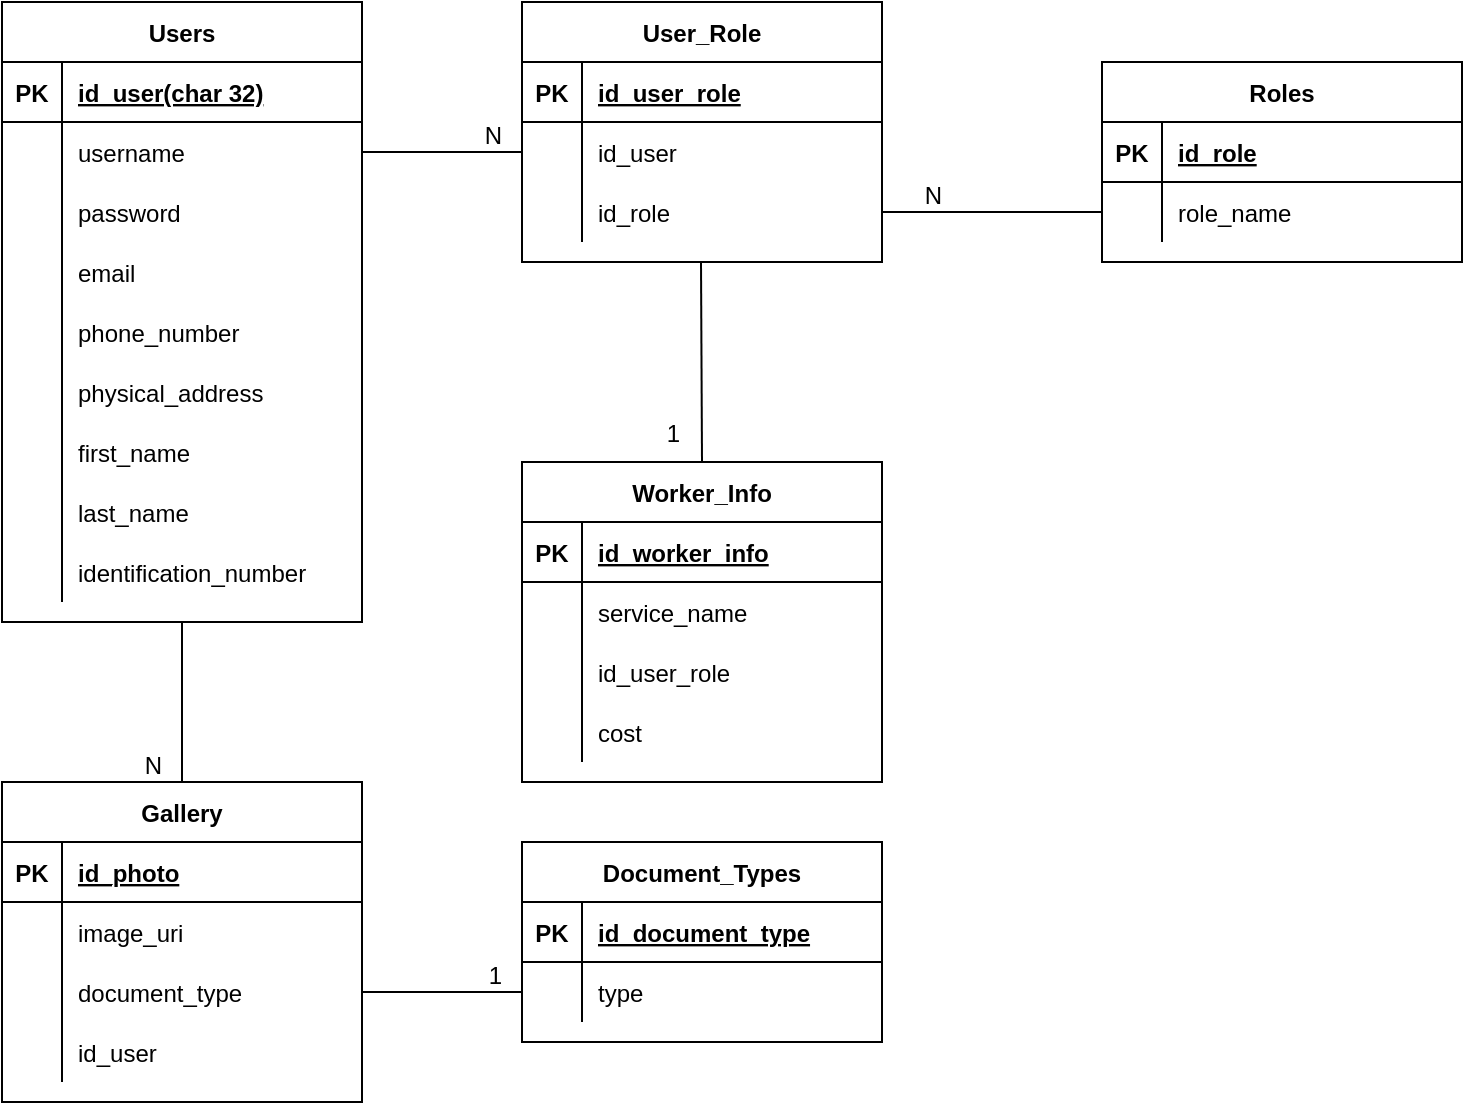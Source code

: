 <mxfile version="19.0.3" type="device" pages="2"><diagram id="R2lEEEUBdFMjLlhIrx00" name="micro-users"><mxGraphModel dx="1422" dy="865" grid="1" gridSize="10" guides="1" tooltips="1" connect="1" arrows="1" fold="1" page="1" pageScale="1" pageWidth="850" pageHeight="1100" math="0" shadow="0" extFonts="Permanent Marker^https://fonts.googleapis.com/css?family=Permanent+Marker"><root><mxCell id="0"/><mxCell id="1" parent="0"/><mxCell id="I-RpGicIpfVW-HMxxAUm-1" value="Users" style="shape=table;startSize=30;container=1;collapsible=1;childLayout=tableLayout;fixedRows=1;rowLines=0;fontStyle=1;align=center;resizeLast=1;" vertex="1" parent="1"><mxGeometry x="30" y="120" width="180" height="310" as="geometry"/></mxCell><mxCell id="I-RpGicIpfVW-HMxxAUm-2" value="" style="shape=tableRow;horizontal=0;startSize=0;swimlaneHead=0;swimlaneBody=0;fillColor=none;collapsible=0;dropTarget=0;points=[[0,0.5],[1,0.5]];portConstraint=eastwest;top=0;left=0;right=0;bottom=1;" vertex="1" parent="I-RpGicIpfVW-HMxxAUm-1"><mxGeometry y="30" width="180" height="30" as="geometry"/></mxCell><mxCell id="I-RpGicIpfVW-HMxxAUm-3" value="PK" style="shape=partialRectangle;connectable=0;fillColor=none;top=0;left=0;bottom=0;right=0;fontStyle=1;overflow=hidden;" vertex="1" parent="I-RpGicIpfVW-HMxxAUm-2"><mxGeometry width="30" height="30" as="geometry"><mxRectangle width="30" height="30" as="alternateBounds"/></mxGeometry></mxCell><mxCell id="I-RpGicIpfVW-HMxxAUm-4" value="id_user(char 32)" style="shape=partialRectangle;connectable=0;fillColor=none;top=0;left=0;bottom=0;right=0;align=left;spacingLeft=6;fontStyle=5;overflow=hidden;" vertex="1" parent="I-RpGicIpfVW-HMxxAUm-2"><mxGeometry x="30" width="150" height="30" as="geometry"><mxRectangle width="150" height="30" as="alternateBounds"/></mxGeometry></mxCell><mxCell id="I-RpGicIpfVW-HMxxAUm-5" value="" style="shape=tableRow;horizontal=0;startSize=0;swimlaneHead=0;swimlaneBody=0;fillColor=none;collapsible=0;dropTarget=0;points=[[0,0.5],[1,0.5]];portConstraint=eastwest;top=0;left=0;right=0;bottom=0;" vertex="1" parent="I-RpGicIpfVW-HMxxAUm-1"><mxGeometry y="60" width="180" height="30" as="geometry"/></mxCell><mxCell id="I-RpGicIpfVW-HMxxAUm-6" value="" style="shape=partialRectangle;connectable=0;fillColor=none;top=0;left=0;bottom=0;right=0;editable=1;overflow=hidden;" vertex="1" parent="I-RpGicIpfVW-HMxxAUm-5"><mxGeometry width="30" height="30" as="geometry"><mxRectangle width="30" height="30" as="alternateBounds"/></mxGeometry></mxCell><mxCell id="I-RpGicIpfVW-HMxxAUm-7" value="username" style="shape=partialRectangle;connectable=0;fillColor=none;top=0;left=0;bottom=0;right=0;align=left;spacingLeft=6;overflow=hidden;" vertex="1" parent="I-RpGicIpfVW-HMxxAUm-5"><mxGeometry x="30" width="150" height="30" as="geometry"><mxRectangle width="150" height="30" as="alternateBounds"/></mxGeometry></mxCell><mxCell id="I-RpGicIpfVW-HMxxAUm-8" value="" style="shape=tableRow;horizontal=0;startSize=0;swimlaneHead=0;swimlaneBody=0;fillColor=none;collapsible=0;dropTarget=0;points=[[0,0.5],[1,0.5]];portConstraint=eastwest;top=0;left=0;right=0;bottom=0;" vertex="1" parent="I-RpGicIpfVW-HMxxAUm-1"><mxGeometry y="90" width="180" height="30" as="geometry"/></mxCell><mxCell id="I-RpGicIpfVW-HMxxAUm-9" value="" style="shape=partialRectangle;connectable=0;fillColor=none;top=0;left=0;bottom=0;right=0;editable=1;overflow=hidden;" vertex="1" parent="I-RpGicIpfVW-HMxxAUm-8"><mxGeometry width="30" height="30" as="geometry"><mxRectangle width="30" height="30" as="alternateBounds"/></mxGeometry></mxCell><mxCell id="I-RpGicIpfVW-HMxxAUm-10" value="password" style="shape=partialRectangle;connectable=0;fillColor=none;top=0;left=0;bottom=0;right=0;align=left;spacingLeft=6;overflow=hidden;" vertex="1" parent="I-RpGicIpfVW-HMxxAUm-8"><mxGeometry x="30" width="150" height="30" as="geometry"><mxRectangle width="150" height="30" as="alternateBounds"/></mxGeometry></mxCell><mxCell id="I-RpGicIpfVW-HMxxAUm-11" value="" style="shape=tableRow;horizontal=0;startSize=0;swimlaneHead=0;swimlaneBody=0;fillColor=none;collapsible=0;dropTarget=0;points=[[0,0.5],[1,0.5]];portConstraint=eastwest;top=0;left=0;right=0;bottom=0;" vertex="1" parent="I-RpGicIpfVW-HMxxAUm-1"><mxGeometry y="120" width="180" height="30" as="geometry"/></mxCell><mxCell id="I-RpGicIpfVW-HMxxAUm-12" value="" style="shape=partialRectangle;connectable=0;fillColor=none;top=0;left=0;bottom=0;right=0;editable=1;overflow=hidden;" vertex="1" parent="I-RpGicIpfVW-HMxxAUm-11"><mxGeometry width="30" height="30" as="geometry"><mxRectangle width="30" height="30" as="alternateBounds"/></mxGeometry></mxCell><mxCell id="I-RpGicIpfVW-HMxxAUm-13" value="email" style="shape=partialRectangle;connectable=0;fillColor=none;top=0;left=0;bottom=0;right=0;align=left;spacingLeft=6;overflow=hidden;" vertex="1" parent="I-RpGicIpfVW-HMxxAUm-11"><mxGeometry x="30" width="150" height="30" as="geometry"><mxRectangle width="150" height="30" as="alternateBounds"/></mxGeometry></mxCell><mxCell id="I-RpGicIpfVW-HMxxAUm-20" style="shape=tableRow;horizontal=0;startSize=0;swimlaneHead=0;swimlaneBody=0;fillColor=none;collapsible=0;dropTarget=0;points=[[0,0.5],[1,0.5]];portConstraint=eastwest;top=0;left=0;right=0;bottom=0;" vertex="1" parent="I-RpGicIpfVW-HMxxAUm-1"><mxGeometry y="150" width="180" height="30" as="geometry"/></mxCell><mxCell id="I-RpGicIpfVW-HMxxAUm-21" style="shape=partialRectangle;connectable=0;fillColor=none;top=0;left=0;bottom=0;right=0;editable=1;overflow=hidden;" vertex="1" parent="I-RpGicIpfVW-HMxxAUm-20"><mxGeometry width="30" height="30" as="geometry"><mxRectangle width="30" height="30" as="alternateBounds"/></mxGeometry></mxCell><mxCell id="I-RpGicIpfVW-HMxxAUm-22" value="phone_number" style="shape=partialRectangle;connectable=0;fillColor=none;top=0;left=0;bottom=0;right=0;align=left;spacingLeft=6;overflow=hidden;" vertex="1" parent="I-RpGicIpfVW-HMxxAUm-20"><mxGeometry x="30" width="150" height="30" as="geometry"><mxRectangle width="150" height="30" as="alternateBounds"/></mxGeometry></mxCell><mxCell id="I-RpGicIpfVW-HMxxAUm-89" style="shape=tableRow;horizontal=0;startSize=0;swimlaneHead=0;swimlaneBody=0;fillColor=none;collapsible=0;dropTarget=0;points=[[0,0.5],[1,0.5]];portConstraint=eastwest;top=0;left=0;right=0;bottom=0;" vertex="1" parent="I-RpGicIpfVW-HMxxAUm-1"><mxGeometry y="180" width="180" height="30" as="geometry"/></mxCell><mxCell id="I-RpGicIpfVW-HMxxAUm-90" style="shape=partialRectangle;connectable=0;fillColor=none;top=0;left=0;bottom=0;right=0;editable=1;overflow=hidden;" vertex="1" parent="I-RpGicIpfVW-HMxxAUm-89"><mxGeometry width="30" height="30" as="geometry"><mxRectangle width="30" height="30" as="alternateBounds"/></mxGeometry></mxCell><mxCell id="I-RpGicIpfVW-HMxxAUm-91" value="physical_address" style="shape=partialRectangle;connectable=0;fillColor=none;top=0;left=0;bottom=0;right=0;align=left;spacingLeft=6;overflow=hidden;" vertex="1" parent="I-RpGicIpfVW-HMxxAUm-89"><mxGeometry x="30" width="150" height="30" as="geometry"><mxRectangle width="150" height="30" as="alternateBounds"/></mxGeometry></mxCell><mxCell id="I-RpGicIpfVW-HMxxAUm-105" style="shape=tableRow;horizontal=0;startSize=0;swimlaneHead=0;swimlaneBody=0;fillColor=none;collapsible=0;dropTarget=0;points=[[0,0.5],[1,0.5]];portConstraint=eastwest;top=0;left=0;right=0;bottom=0;" vertex="1" parent="I-RpGicIpfVW-HMxxAUm-1"><mxGeometry y="210" width="180" height="30" as="geometry"/></mxCell><mxCell id="I-RpGicIpfVW-HMxxAUm-106" style="shape=partialRectangle;connectable=0;fillColor=none;top=0;left=0;bottom=0;right=0;editable=1;overflow=hidden;" vertex="1" parent="I-RpGicIpfVW-HMxxAUm-105"><mxGeometry width="30" height="30" as="geometry"><mxRectangle width="30" height="30" as="alternateBounds"/></mxGeometry></mxCell><mxCell id="I-RpGicIpfVW-HMxxAUm-107" value="first_name" style="shape=partialRectangle;connectable=0;fillColor=none;top=0;left=0;bottom=0;right=0;align=left;spacingLeft=6;overflow=hidden;" vertex="1" parent="I-RpGicIpfVW-HMxxAUm-105"><mxGeometry x="30" width="150" height="30" as="geometry"><mxRectangle width="150" height="30" as="alternateBounds"/></mxGeometry></mxCell><mxCell id="I-RpGicIpfVW-HMxxAUm-108" style="shape=tableRow;horizontal=0;startSize=0;swimlaneHead=0;swimlaneBody=0;fillColor=none;collapsible=0;dropTarget=0;points=[[0,0.5],[1,0.5]];portConstraint=eastwest;top=0;left=0;right=0;bottom=0;" vertex="1" parent="I-RpGicIpfVW-HMxxAUm-1"><mxGeometry y="240" width="180" height="30" as="geometry"/></mxCell><mxCell id="I-RpGicIpfVW-HMxxAUm-109" style="shape=partialRectangle;connectable=0;fillColor=none;top=0;left=0;bottom=0;right=0;editable=1;overflow=hidden;" vertex="1" parent="I-RpGicIpfVW-HMxxAUm-108"><mxGeometry width="30" height="30" as="geometry"><mxRectangle width="30" height="30" as="alternateBounds"/></mxGeometry></mxCell><mxCell id="I-RpGicIpfVW-HMxxAUm-110" value="last_name" style="shape=partialRectangle;connectable=0;fillColor=none;top=0;left=0;bottom=0;right=0;align=left;spacingLeft=6;overflow=hidden;" vertex="1" parent="I-RpGicIpfVW-HMxxAUm-108"><mxGeometry x="30" width="150" height="30" as="geometry"><mxRectangle width="150" height="30" as="alternateBounds"/></mxGeometry></mxCell><mxCell id="I-RpGicIpfVW-HMxxAUm-117" style="shape=tableRow;horizontal=0;startSize=0;swimlaneHead=0;swimlaneBody=0;fillColor=none;collapsible=0;dropTarget=0;points=[[0,0.5],[1,0.5]];portConstraint=eastwest;top=0;left=0;right=0;bottom=0;" vertex="1" parent="I-RpGicIpfVW-HMxxAUm-1"><mxGeometry y="270" width="180" height="30" as="geometry"/></mxCell><mxCell id="I-RpGicIpfVW-HMxxAUm-118" style="shape=partialRectangle;connectable=0;fillColor=none;top=0;left=0;bottom=0;right=0;editable=1;overflow=hidden;" vertex="1" parent="I-RpGicIpfVW-HMxxAUm-117"><mxGeometry width="30" height="30" as="geometry"><mxRectangle width="30" height="30" as="alternateBounds"/></mxGeometry></mxCell><mxCell id="I-RpGicIpfVW-HMxxAUm-119" value="identification_number" style="shape=partialRectangle;connectable=0;fillColor=none;top=0;left=0;bottom=0;right=0;align=left;spacingLeft=6;overflow=hidden;" vertex="1" parent="I-RpGicIpfVW-HMxxAUm-117"><mxGeometry x="30" width="150" height="30" as="geometry"><mxRectangle width="150" height="30" as="alternateBounds"/></mxGeometry></mxCell><mxCell id="I-RpGicIpfVW-HMxxAUm-26" value="User_Role" style="shape=table;startSize=30;container=1;collapsible=1;childLayout=tableLayout;fixedRows=1;rowLines=0;fontStyle=1;align=center;resizeLast=1;" vertex="1" parent="1"><mxGeometry x="290" y="120" width="180" height="130" as="geometry"/></mxCell><mxCell id="I-RpGicIpfVW-HMxxAUm-27" value="" style="shape=tableRow;horizontal=0;startSize=0;swimlaneHead=0;swimlaneBody=0;fillColor=none;collapsible=0;dropTarget=0;points=[[0,0.5],[1,0.5]];portConstraint=eastwest;top=0;left=0;right=0;bottom=1;" vertex="1" parent="I-RpGicIpfVW-HMxxAUm-26"><mxGeometry y="30" width="180" height="30" as="geometry"/></mxCell><mxCell id="I-RpGicIpfVW-HMxxAUm-28" value="PK" style="shape=partialRectangle;connectable=0;fillColor=none;top=0;left=0;bottom=0;right=0;fontStyle=1;overflow=hidden;" vertex="1" parent="I-RpGicIpfVW-HMxxAUm-27"><mxGeometry width="30" height="30" as="geometry"><mxRectangle width="30" height="30" as="alternateBounds"/></mxGeometry></mxCell><mxCell id="I-RpGicIpfVW-HMxxAUm-29" value="id_user_role" style="shape=partialRectangle;connectable=0;fillColor=none;top=0;left=0;bottom=0;right=0;align=left;spacingLeft=6;fontStyle=5;overflow=hidden;" vertex="1" parent="I-RpGicIpfVW-HMxxAUm-27"><mxGeometry x="30" width="150" height="30" as="geometry"><mxRectangle width="150" height="30" as="alternateBounds"/></mxGeometry></mxCell><mxCell id="I-RpGicIpfVW-HMxxAUm-30" value="" style="shape=tableRow;horizontal=0;startSize=0;swimlaneHead=0;swimlaneBody=0;fillColor=none;collapsible=0;dropTarget=0;points=[[0,0.5],[1,0.5]];portConstraint=eastwest;top=0;left=0;right=0;bottom=0;" vertex="1" parent="I-RpGicIpfVW-HMxxAUm-26"><mxGeometry y="60" width="180" height="30" as="geometry"/></mxCell><mxCell id="I-RpGicIpfVW-HMxxAUm-31" value="" style="shape=partialRectangle;connectable=0;fillColor=none;top=0;left=0;bottom=0;right=0;editable=1;overflow=hidden;" vertex="1" parent="I-RpGicIpfVW-HMxxAUm-30"><mxGeometry width="30" height="30" as="geometry"><mxRectangle width="30" height="30" as="alternateBounds"/></mxGeometry></mxCell><mxCell id="I-RpGicIpfVW-HMxxAUm-32" value="id_user" style="shape=partialRectangle;connectable=0;fillColor=none;top=0;left=0;bottom=0;right=0;align=left;spacingLeft=6;overflow=hidden;" vertex="1" parent="I-RpGicIpfVW-HMxxAUm-30"><mxGeometry x="30" width="150" height="30" as="geometry"><mxRectangle width="150" height="30" as="alternateBounds"/></mxGeometry></mxCell><mxCell id="I-RpGicIpfVW-HMxxAUm-33" value="" style="shape=tableRow;horizontal=0;startSize=0;swimlaneHead=0;swimlaneBody=0;fillColor=none;collapsible=0;dropTarget=0;points=[[0,0.5],[1,0.5]];portConstraint=eastwest;top=0;left=0;right=0;bottom=0;" vertex="1" parent="I-RpGicIpfVW-HMxxAUm-26"><mxGeometry y="90" width="180" height="30" as="geometry"/></mxCell><mxCell id="I-RpGicIpfVW-HMxxAUm-34" value="" style="shape=partialRectangle;connectable=0;fillColor=none;top=0;left=0;bottom=0;right=0;editable=1;overflow=hidden;" vertex="1" parent="I-RpGicIpfVW-HMxxAUm-33"><mxGeometry width="30" height="30" as="geometry"><mxRectangle width="30" height="30" as="alternateBounds"/></mxGeometry></mxCell><mxCell id="I-RpGicIpfVW-HMxxAUm-35" value="id_role" style="shape=partialRectangle;connectable=0;fillColor=none;top=0;left=0;bottom=0;right=0;align=left;spacingLeft=6;overflow=hidden;" vertex="1" parent="I-RpGicIpfVW-HMxxAUm-33"><mxGeometry x="30" width="150" height="30" as="geometry"><mxRectangle width="150" height="30" as="alternateBounds"/></mxGeometry></mxCell><mxCell id="I-RpGicIpfVW-HMxxAUm-39" value="Roles" style="shape=table;startSize=30;container=1;collapsible=1;childLayout=tableLayout;fixedRows=1;rowLines=0;fontStyle=1;align=center;resizeLast=1;" vertex="1" parent="1"><mxGeometry x="580" y="150" width="180" height="100" as="geometry"/></mxCell><mxCell id="I-RpGicIpfVW-HMxxAUm-40" value="" style="shape=tableRow;horizontal=0;startSize=0;swimlaneHead=0;swimlaneBody=0;fillColor=none;collapsible=0;dropTarget=0;points=[[0,0.5],[1,0.5]];portConstraint=eastwest;top=0;left=0;right=0;bottom=1;" vertex="1" parent="I-RpGicIpfVW-HMxxAUm-39"><mxGeometry y="30" width="180" height="30" as="geometry"/></mxCell><mxCell id="I-RpGicIpfVW-HMxxAUm-41" value="PK" style="shape=partialRectangle;connectable=0;fillColor=none;top=0;left=0;bottom=0;right=0;fontStyle=1;overflow=hidden;" vertex="1" parent="I-RpGicIpfVW-HMxxAUm-40"><mxGeometry width="30" height="30" as="geometry"><mxRectangle width="30" height="30" as="alternateBounds"/></mxGeometry></mxCell><mxCell id="I-RpGicIpfVW-HMxxAUm-42" value="id_role" style="shape=partialRectangle;connectable=0;fillColor=none;top=0;left=0;bottom=0;right=0;align=left;spacingLeft=6;fontStyle=5;overflow=hidden;" vertex="1" parent="I-RpGicIpfVW-HMxxAUm-40"><mxGeometry x="30" width="150" height="30" as="geometry"><mxRectangle width="150" height="30" as="alternateBounds"/></mxGeometry></mxCell><mxCell id="I-RpGicIpfVW-HMxxAUm-43" value="" style="shape=tableRow;horizontal=0;startSize=0;swimlaneHead=0;swimlaneBody=0;fillColor=none;collapsible=0;dropTarget=0;points=[[0,0.5],[1,0.5]];portConstraint=eastwest;top=0;left=0;right=0;bottom=0;" vertex="1" parent="I-RpGicIpfVW-HMxxAUm-39"><mxGeometry y="60" width="180" height="30" as="geometry"/></mxCell><mxCell id="I-RpGicIpfVW-HMxxAUm-44" value="" style="shape=partialRectangle;connectable=0;fillColor=none;top=0;left=0;bottom=0;right=0;editable=1;overflow=hidden;" vertex="1" parent="I-RpGicIpfVW-HMxxAUm-43"><mxGeometry width="30" height="30" as="geometry"><mxRectangle width="30" height="30" as="alternateBounds"/></mxGeometry></mxCell><mxCell id="I-RpGicIpfVW-HMxxAUm-45" value="role_name" style="shape=partialRectangle;connectable=0;fillColor=none;top=0;left=0;bottom=0;right=0;align=left;spacingLeft=6;overflow=hidden;" vertex="1" parent="I-RpGicIpfVW-HMxxAUm-43"><mxGeometry x="30" width="150" height="30" as="geometry"><mxRectangle width="150" height="30" as="alternateBounds"/></mxGeometry></mxCell><mxCell id="I-RpGicIpfVW-HMxxAUm-49" value="" style="endArrow=none;html=1;rounded=0;" edge="1" parent="1" source="I-RpGicIpfVW-HMxxAUm-5" target="I-RpGicIpfVW-HMxxAUm-30"><mxGeometry relative="1" as="geometry"><mxPoint x="340" y="240" as="sourcePoint"/><mxPoint x="500" y="240" as="targetPoint"/></mxGeometry></mxCell><mxCell id="I-RpGicIpfVW-HMxxAUm-50" value="N" style="resizable=0;html=1;align=right;verticalAlign=bottom;" connectable="0" vertex="1" parent="I-RpGicIpfVW-HMxxAUm-49"><mxGeometry x="1" relative="1" as="geometry"><mxPoint x="-10" as="offset"/></mxGeometry></mxCell><mxCell id="I-RpGicIpfVW-HMxxAUm-51" value="" style="endArrow=none;html=1;rounded=0;" edge="1" parent="1" source="I-RpGicIpfVW-HMxxAUm-43" target="I-RpGicIpfVW-HMxxAUm-33"><mxGeometry relative="1" as="geometry"><mxPoint x="340" y="240" as="sourcePoint"/><mxPoint x="500" y="240" as="targetPoint"/></mxGeometry></mxCell><mxCell id="I-RpGicIpfVW-HMxxAUm-52" value="N" style="resizable=0;html=1;align=right;verticalAlign=bottom;" connectable="0" vertex="1" parent="I-RpGicIpfVW-HMxxAUm-51"><mxGeometry x="1" relative="1" as="geometry"><mxPoint x="30" as="offset"/></mxGeometry></mxCell><mxCell id="I-RpGicIpfVW-HMxxAUm-53" value="Gallery" style="shape=table;startSize=30;container=1;collapsible=1;childLayout=tableLayout;fixedRows=1;rowLines=0;fontStyle=1;align=center;resizeLast=1;" vertex="1" parent="1"><mxGeometry x="30" y="510" width="180" height="160" as="geometry"/></mxCell><mxCell id="I-RpGicIpfVW-HMxxAUm-54" value="" style="shape=tableRow;horizontal=0;startSize=0;swimlaneHead=0;swimlaneBody=0;fillColor=none;collapsible=0;dropTarget=0;points=[[0,0.5],[1,0.5]];portConstraint=eastwest;top=0;left=0;right=0;bottom=1;" vertex="1" parent="I-RpGicIpfVW-HMxxAUm-53"><mxGeometry y="30" width="180" height="30" as="geometry"/></mxCell><mxCell id="I-RpGicIpfVW-HMxxAUm-55" value="PK" style="shape=partialRectangle;connectable=0;fillColor=none;top=0;left=0;bottom=0;right=0;fontStyle=1;overflow=hidden;" vertex="1" parent="I-RpGicIpfVW-HMxxAUm-54"><mxGeometry width="30" height="30" as="geometry"><mxRectangle width="30" height="30" as="alternateBounds"/></mxGeometry></mxCell><mxCell id="I-RpGicIpfVW-HMxxAUm-56" value="id_photo" style="shape=partialRectangle;connectable=0;fillColor=none;top=0;left=0;bottom=0;right=0;align=left;spacingLeft=6;fontStyle=5;overflow=hidden;" vertex="1" parent="I-RpGicIpfVW-HMxxAUm-54"><mxGeometry x="30" width="150" height="30" as="geometry"><mxRectangle width="150" height="30" as="alternateBounds"/></mxGeometry></mxCell><mxCell id="I-RpGicIpfVW-HMxxAUm-57" value="" style="shape=tableRow;horizontal=0;startSize=0;swimlaneHead=0;swimlaneBody=0;fillColor=none;collapsible=0;dropTarget=0;points=[[0,0.5],[1,0.5]];portConstraint=eastwest;top=0;left=0;right=0;bottom=0;" vertex="1" parent="I-RpGicIpfVW-HMxxAUm-53"><mxGeometry y="60" width="180" height="30" as="geometry"/></mxCell><mxCell id="I-RpGicIpfVW-HMxxAUm-58" value="" style="shape=partialRectangle;connectable=0;fillColor=none;top=0;left=0;bottom=0;right=0;editable=1;overflow=hidden;" vertex="1" parent="I-RpGicIpfVW-HMxxAUm-57"><mxGeometry width="30" height="30" as="geometry"><mxRectangle width="30" height="30" as="alternateBounds"/></mxGeometry></mxCell><mxCell id="I-RpGicIpfVW-HMxxAUm-59" value="image_uri" style="shape=partialRectangle;connectable=0;fillColor=none;top=0;left=0;bottom=0;right=0;align=left;spacingLeft=6;overflow=hidden;" vertex="1" parent="I-RpGicIpfVW-HMxxAUm-57"><mxGeometry x="30" width="150" height="30" as="geometry"><mxRectangle width="150" height="30" as="alternateBounds"/></mxGeometry></mxCell><mxCell id="I-RpGicIpfVW-HMxxAUm-60" value="" style="shape=tableRow;horizontal=0;startSize=0;swimlaneHead=0;swimlaneBody=0;fillColor=none;collapsible=0;dropTarget=0;points=[[0,0.5],[1,0.5]];portConstraint=eastwest;top=0;left=0;right=0;bottom=0;" vertex="1" parent="I-RpGicIpfVW-HMxxAUm-53"><mxGeometry y="90" width="180" height="30" as="geometry"/></mxCell><mxCell id="I-RpGicIpfVW-HMxxAUm-61" value="" style="shape=partialRectangle;connectable=0;fillColor=none;top=0;left=0;bottom=0;right=0;editable=1;overflow=hidden;" vertex="1" parent="I-RpGicIpfVW-HMxxAUm-60"><mxGeometry width="30" height="30" as="geometry"><mxRectangle width="30" height="30" as="alternateBounds"/></mxGeometry></mxCell><mxCell id="I-RpGicIpfVW-HMxxAUm-62" value="document_type" style="shape=partialRectangle;connectable=0;fillColor=none;top=0;left=0;bottom=0;right=0;align=left;spacingLeft=6;overflow=hidden;" vertex="1" parent="I-RpGicIpfVW-HMxxAUm-60"><mxGeometry x="30" width="150" height="30" as="geometry"><mxRectangle width="150" height="30" as="alternateBounds"/></mxGeometry></mxCell><mxCell id="I-RpGicIpfVW-HMxxAUm-66" style="shape=tableRow;horizontal=0;startSize=0;swimlaneHead=0;swimlaneBody=0;fillColor=none;collapsible=0;dropTarget=0;points=[[0,0.5],[1,0.5]];portConstraint=eastwest;top=0;left=0;right=0;bottom=0;" vertex="1" parent="I-RpGicIpfVW-HMxxAUm-53"><mxGeometry y="120" width="180" height="30" as="geometry"/></mxCell><mxCell id="I-RpGicIpfVW-HMxxAUm-67" style="shape=partialRectangle;connectable=0;fillColor=none;top=0;left=0;bottom=0;right=0;editable=1;overflow=hidden;" vertex="1" parent="I-RpGicIpfVW-HMxxAUm-66"><mxGeometry width="30" height="30" as="geometry"><mxRectangle width="30" height="30" as="alternateBounds"/></mxGeometry></mxCell><mxCell id="I-RpGicIpfVW-HMxxAUm-68" value="id_user" style="shape=partialRectangle;connectable=0;fillColor=none;top=0;left=0;bottom=0;right=0;align=left;spacingLeft=6;overflow=hidden;" vertex="1" parent="I-RpGicIpfVW-HMxxAUm-66"><mxGeometry x="30" width="150" height="30" as="geometry"><mxRectangle width="150" height="30" as="alternateBounds"/></mxGeometry></mxCell><mxCell id="I-RpGicIpfVW-HMxxAUm-69" value="Document_Types" style="shape=table;startSize=30;container=1;collapsible=1;childLayout=tableLayout;fixedRows=1;rowLines=0;fontStyle=1;align=center;resizeLast=1;" vertex="1" parent="1"><mxGeometry x="290" y="540" width="180" height="100" as="geometry"/></mxCell><mxCell id="I-RpGicIpfVW-HMxxAUm-70" value="" style="shape=tableRow;horizontal=0;startSize=0;swimlaneHead=0;swimlaneBody=0;fillColor=none;collapsible=0;dropTarget=0;points=[[0,0.5],[1,0.5]];portConstraint=eastwest;top=0;left=0;right=0;bottom=1;" vertex="1" parent="I-RpGicIpfVW-HMxxAUm-69"><mxGeometry y="30" width="180" height="30" as="geometry"/></mxCell><mxCell id="I-RpGicIpfVW-HMxxAUm-71" value="PK" style="shape=partialRectangle;connectable=0;fillColor=none;top=0;left=0;bottom=0;right=0;fontStyle=1;overflow=hidden;" vertex="1" parent="I-RpGicIpfVW-HMxxAUm-70"><mxGeometry width="30" height="30" as="geometry"><mxRectangle width="30" height="30" as="alternateBounds"/></mxGeometry></mxCell><mxCell id="I-RpGicIpfVW-HMxxAUm-72" value="id_document_type" style="shape=partialRectangle;connectable=0;fillColor=none;top=0;left=0;bottom=0;right=0;align=left;spacingLeft=6;fontStyle=5;overflow=hidden;" vertex="1" parent="I-RpGicIpfVW-HMxxAUm-70"><mxGeometry x="30" width="150" height="30" as="geometry"><mxRectangle width="150" height="30" as="alternateBounds"/></mxGeometry></mxCell><mxCell id="I-RpGicIpfVW-HMxxAUm-73" value="" style="shape=tableRow;horizontal=0;startSize=0;swimlaneHead=0;swimlaneBody=0;fillColor=none;collapsible=0;dropTarget=0;points=[[0,0.5],[1,0.5]];portConstraint=eastwest;top=0;left=0;right=0;bottom=0;" vertex="1" parent="I-RpGicIpfVW-HMxxAUm-69"><mxGeometry y="60" width="180" height="30" as="geometry"/></mxCell><mxCell id="I-RpGicIpfVW-HMxxAUm-74" value="" style="shape=partialRectangle;connectable=0;fillColor=none;top=0;left=0;bottom=0;right=0;editable=1;overflow=hidden;" vertex="1" parent="I-RpGicIpfVW-HMxxAUm-73"><mxGeometry width="30" height="30" as="geometry"><mxRectangle width="30" height="30" as="alternateBounds"/></mxGeometry></mxCell><mxCell id="I-RpGicIpfVW-HMxxAUm-75" value="type" style="shape=partialRectangle;connectable=0;fillColor=none;top=0;left=0;bottom=0;right=0;align=left;spacingLeft=6;overflow=hidden;" vertex="1" parent="I-RpGicIpfVW-HMxxAUm-73"><mxGeometry x="30" width="150" height="30" as="geometry"><mxRectangle width="150" height="30" as="alternateBounds"/></mxGeometry></mxCell><mxCell id="I-RpGicIpfVW-HMxxAUm-82" value="" style="endArrow=none;html=1;rounded=0;" edge="1" parent="1" source="I-RpGicIpfVW-HMxxAUm-60" target="I-RpGicIpfVW-HMxxAUm-73"><mxGeometry relative="1" as="geometry"><mxPoint x="310" y="480" as="sourcePoint"/><mxPoint x="660" y="340" as="targetPoint"/></mxGeometry></mxCell><mxCell id="I-RpGicIpfVW-HMxxAUm-83" value="1" style="resizable=0;html=1;align=right;verticalAlign=bottom;" connectable="0" vertex="1" parent="I-RpGicIpfVW-HMxxAUm-82"><mxGeometry x="1" relative="1" as="geometry"><mxPoint x="-10" as="offset"/></mxGeometry></mxCell><mxCell id="I-RpGicIpfVW-HMxxAUm-87" value="" style="endArrow=none;html=1;rounded=0;entryX=0.5;entryY=0;entryDx=0;entryDy=0;exitX=0.5;exitY=1;exitDx=0;exitDy=0;" edge="1" parent="1" source="I-RpGicIpfVW-HMxxAUm-1" target="I-RpGicIpfVW-HMxxAUm-53"><mxGeometry relative="1" as="geometry"><mxPoint x="119.5" y="390" as="sourcePoint"/><mxPoint x="119.5" y="480" as="targetPoint"/></mxGeometry></mxCell><mxCell id="I-RpGicIpfVW-HMxxAUm-88" value="N" style="resizable=0;html=1;align=right;verticalAlign=bottom;" connectable="0" vertex="1" parent="I-RpGicIpfVW-HMxxAUm-87"><mxGeometry x="1" relative="1" as="geometry"><mxPoint x="-10" as="offset"/></mxGeometry></mxCell><mxCell id="I-RpGicIpfVW-HMxxAUm-92" value="Worker_Info" style="shape=table;startSize=30;container=1;collapsible=1;childLayout=tableLayout;fixedRows=1;rowLines=0;fontStyle=1;align=center;resizeLast=1;" vertex="1" parent="1"><mxGeometry x="290" y="350" width="180" height="160" as="geometry"/></mxCell><mxCell id="I-RpGicIpfVW-HMxxAUm-93" value="" style="shape=tableRow;horizontal=0;startSize=0;swimlaneHead=0;swimlaneBody=0;fillColor=none;collapsible=0;dropTarget=0;points=[[0,0.5],[1,0.5]];portConstraint=eastwest;top=0;left=0;right=0;bottom=1;" vertex="1" parent="I-RpGicIpfVW-HMxxAUm-92"><mxGeometry y="30" width="180" height="30" as="geometry"/></mxCell><mxCell id="I-RpGicIpfVW-HMxxAUm-94" value="PK" style="shape=partialRectangle;connectable=0;fillColor=none;top=0;left=0;bottom=0;right=0;fontStyle=1;overflow=hidden;" vertex="1" parent="I-RpGicIpfVW-HMxxAUm-93"><mxGeometry width="30" height="30" as="geometry"><mxRectangle width="30" height="30" as="alternateBounds"/></mxGeometry></mxCell><mxCell id="I-RpGicIpfVW-HMxxAUm-95" value="id_worker_info" style="shape=partialRectangle;connectable=0;fillColor=none;top=0;left=0;bottom=0;right=0;align=left;spacingLeft=6;fontStyle=5;overflow=hidden;" vertex="1" parent="I-RpGicIpfVW-HMxxAUm-93"><mxGeometry x="30" width="150" height="30" as="geometry"><mxRectangle width="150" height="30" as="alternateBounds"/></mxGeometry></mxCell><mxCell id="I-RpGicIpfVW-HMxxAUm-96" value="" style="shape=tableRow;horizontal=0;startSize=0;swimlaneHead=0;swimlaneBody=0;fillColor=none;collapsible=0;dropTarget=0;points=[[0,0.5],[1,0.5]];portConstraint=eastwest;top=0;left=0;right=0;bottom=0;" vertex="1" parent="I-RpGicIpfVW-HMxxAUm-92"><mxGeometry y="60" width="180" height="30" as="geometry"/></mxCell><mxCell id="I-RpGicIpfVW-HMxxAUm-97" value="" style="shape=partialRectangle;connectable=0;fillColor=none;top=0;left=0;bottom=0;right=0;editable=1;overflow=hidden;" vertex="1" parent="I-RpGicIpfVW-HMxxAUm-96"><mxGeometry width="30" height="30" as="geometry"><mxRectangle width="30" height="30" as="alternateBounds"/></mxGeometry></mxCell><mxCell id="I-RpGicIpfVW-HMxxAUm-98" value="service_name" style="shape=partialRectangle;connectable=0;fillColor=none;top=0;left=0;bottom=0;right=0;align=left;spacingLeft=6;overflow=hidden;" vertex="1" parent="I-RpGicIpfVW-HMxxAUm-96"><mxGeometry x="30" width="150" height="30" as="geometry"><mxRectangle width="150" height="30" as="alternateBounds"/></mxGeometry></mxCell><mxCell id="I-RpGicIpfVW-HMxxAUm-120" style="shape=tableRow;horizontal=0;startSize=0;swimlaneHead=0;swimlaneBody=0;fillColor=none;collapsible=0;dropTarget=0;points=[[0,0.5],[1,0.5]];portConstraint=eastwest;top=0;left=0;right=0;bottom=0;" vertex="1" parent="I-RpGicIpfVW-HMxxAUm-92"><mxGeometry y="90" width="180" height="30" as="geometry"/></mxCell><mxCell id="I-RpGicIpfVW-HMxxAUm-121" style="shape=partialRectangle;connectable=0;fillColor=none;top=0;left=0;bottom=0;right=0;editable=1;overflow=hidden;" vertex="1" parent="I-RpGicIpfVW-HMxxAUm-120"><mxGeometry width="30" height="30" as="geometry"><mxRectangle width="30" height="30" as="alternateBounds"/></mxGeometry></mxCell><mxCell id="I-RpGicIpfVW-HMxxAUm-122" value="id_user_role" style="shape=partialRectangle;connectable=0;fillColor=none;top=0;left=0;bottom=0;right=0;align=left;spacingLeft=6;overflow=hidden;" vertex="1" parent="I-RpGicIpfVW-HMxxAUm-120"><mxGeometry x="30" width="150" height="30" as="geometry"><mxRectangle width="150" height="30" as="alternateBounds"/></mxGeometry></mxCell><mxCell id="I-RpGicIpfVW-HMxxAUm-99" value="" style="shape=tableRow;horizontal=0;startSize=0;swimlaneHead=0;swimlaneBody=0;fillColor=none;collapsible=0;dropTarget=0;points=[[0,0.5],[1,0.5]];portConstraint=eastwest;top=0;left=0;right=0;bottom=0;" vertex="1" parent="I-RpGicIpfVW-HMxxAUm-92"><mxGeometry y="120" width="180" height="30" as="geometry"/></mxCell><mxCell id="I-RpGicIpfVW-HMxxAUm-100" value="" style="shape=partialRectangle;connectable=0;fillColor=none;top=0;left=0;bottom=0;right=0;editable=1;overflow=hidden;" vertex="1" parent="I-RpGicIpfVW-HMxxAUm-99"><mxGeometry width="30" height="30" as="geometry"><mxRectangle width="30" height="30" as="alternateBounds"/></mxGeometry></mxCell><mxCell id="I-RpGicIpfVW-HMxxAUm-101" value="cost" style="shape=partialRectangle;connectable=0;fillColor=none;top=0;left=0;bottom=0;right=0;align=left;spacingLeft=6;overflow=hidden;" vertex="1" parent="I-RpGicIpfVW-HMxxAUm-99"><mxGeometry x="30" width="150" height="30" as="geometry"><mxRectangle width="150" height="30" as="alternateBounds"/></mxGeometry></mxCell><mxCell id="I-RpGicIpfVW-HMxxAUm-123" value="" style="endArrow=none;html=1;rounded=0;exitX=0.5;exitY=1;exitDx=0;exitDy=0;entryX=0.5;entryY=0;entryDx=0;entryDy=0;" edge="1" parent="1" target="I-RpGicIpfVW-HMxxAUm-92"><mxGeometry relative="1" as="geometry"><mxPoint x="379.5" y="250" as="sourcePoint"/><mxPoint x="379.5" y="320" as="targetPoint"/></mxGeometry></mxCell><mxCell id="I-RpGicIpfVW-HMxxAUm-124" value="1" style="resizable=0;html=1;align=right;verticalAlign=bottom;" connectable="0" vertex="1" parent="I-RpGicIpfVW-HMxxAUm-123"><mxGeometry x="1" relative="1" as="geometry"><mxPoint x="-10" y="-5" as="offset"/></mxGeometry></mxCell></root></mxGraphModel></diagram><diagram id="LMKBTedPrGSlSEFqDgnn" name="micro-offers"><mxGraphModel dx="1422" dy="865" grid="1" gridSize="10" guides="1" tooltips="1" connect="1" arrows="1" fold="1" page="1" pageScale="1" pageWidth="850" pageHeight="1100" math="0" shadow="0"><root><mxCell id="0"/><mxCell id="1" parent="0"/></root></mxGraphModel></diagram></mxfile>